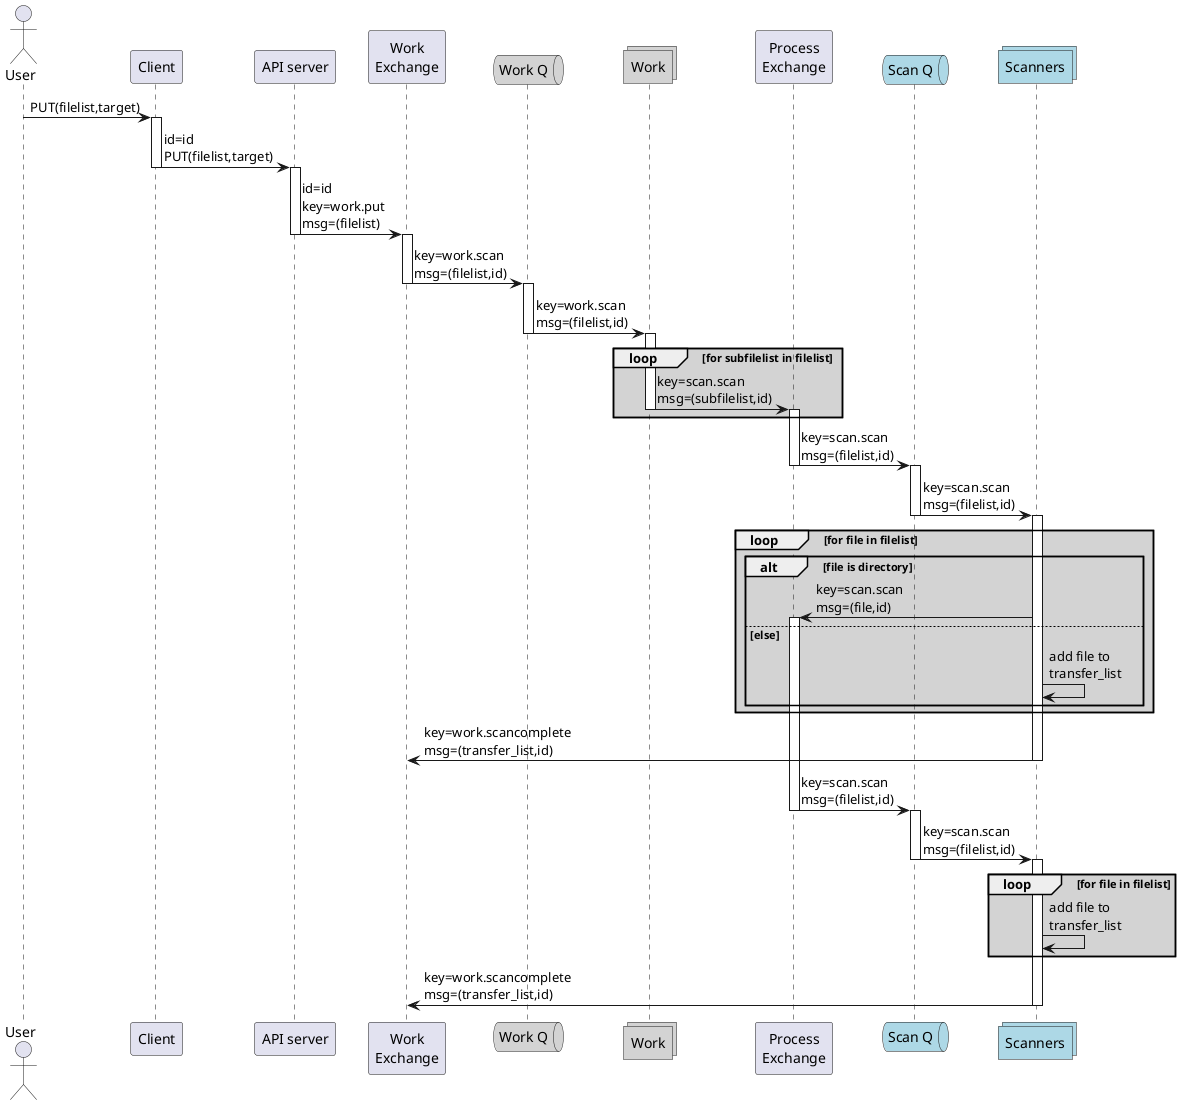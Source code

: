 @startuml message_flow_put

actor user as "User"
participant client as "Client"
participant server as "API server"
participant wex as "Work\nExchange"

queue qw as "Work Q" #lightgrey
collections work as "Work" #lightgrey

participant pex as "Process\nExchange"
queue qs as "Scan Q" #lightblue
collections scan as "Scanners" #lightblue

user -> client : PUT(filelist,target)
activate client
client -> server : id=id\nPUT(filelist,target)
deactivate client
activate server
server -> wex : id=id\nkey=work.put\nmsg=(filelist)
deactivate server
activate wex
wex -> qw : key=work.scan\nmsg=(filelist,id)
deactivate wex
activate qw
qw -> work : key=work.scan\nmsg=(filelist,id)
deactivate qw
activate work
loop #lightgrey for subfilelist in filelist
    work -> pex : key=scan.scan\nmsg=(subfilelist,id)
    deactivate work
    activate pex
end
pex -> qs : key=scan.scan\nmsg=(filelist,id)
deactivate pex
activate qs
qs -> scan : key=scan.scan\nmsg=(filelist,id)
deactivate qs
activate scan
loop #lightgrey for file in filelist 
    alt file is directory
        scan -> pex : key=scan.scan\nmsg=(file,id)
        activate pex
    else else
        scan -> scan : add file to\ntransfer_list
    end
end
scan -> wex : key=work.scancomplete\nmsg=(transfer_list,id)
deactivate scan
pex -> qs : key=scan.scan\nmsg=(filelist,id)
deactivate pex
activate qs
qs -> scan : key=scan.scan\nmsg=(filelist,id)
deactivate qs
activate scan
loop #lightgrey for file in filelist 
    scan -> scan : add file to\ntransfer_list
end
scan -> wex : key=work.scancomplete\nmsg=(transfer_list,id)
deactivate scan
@enduml